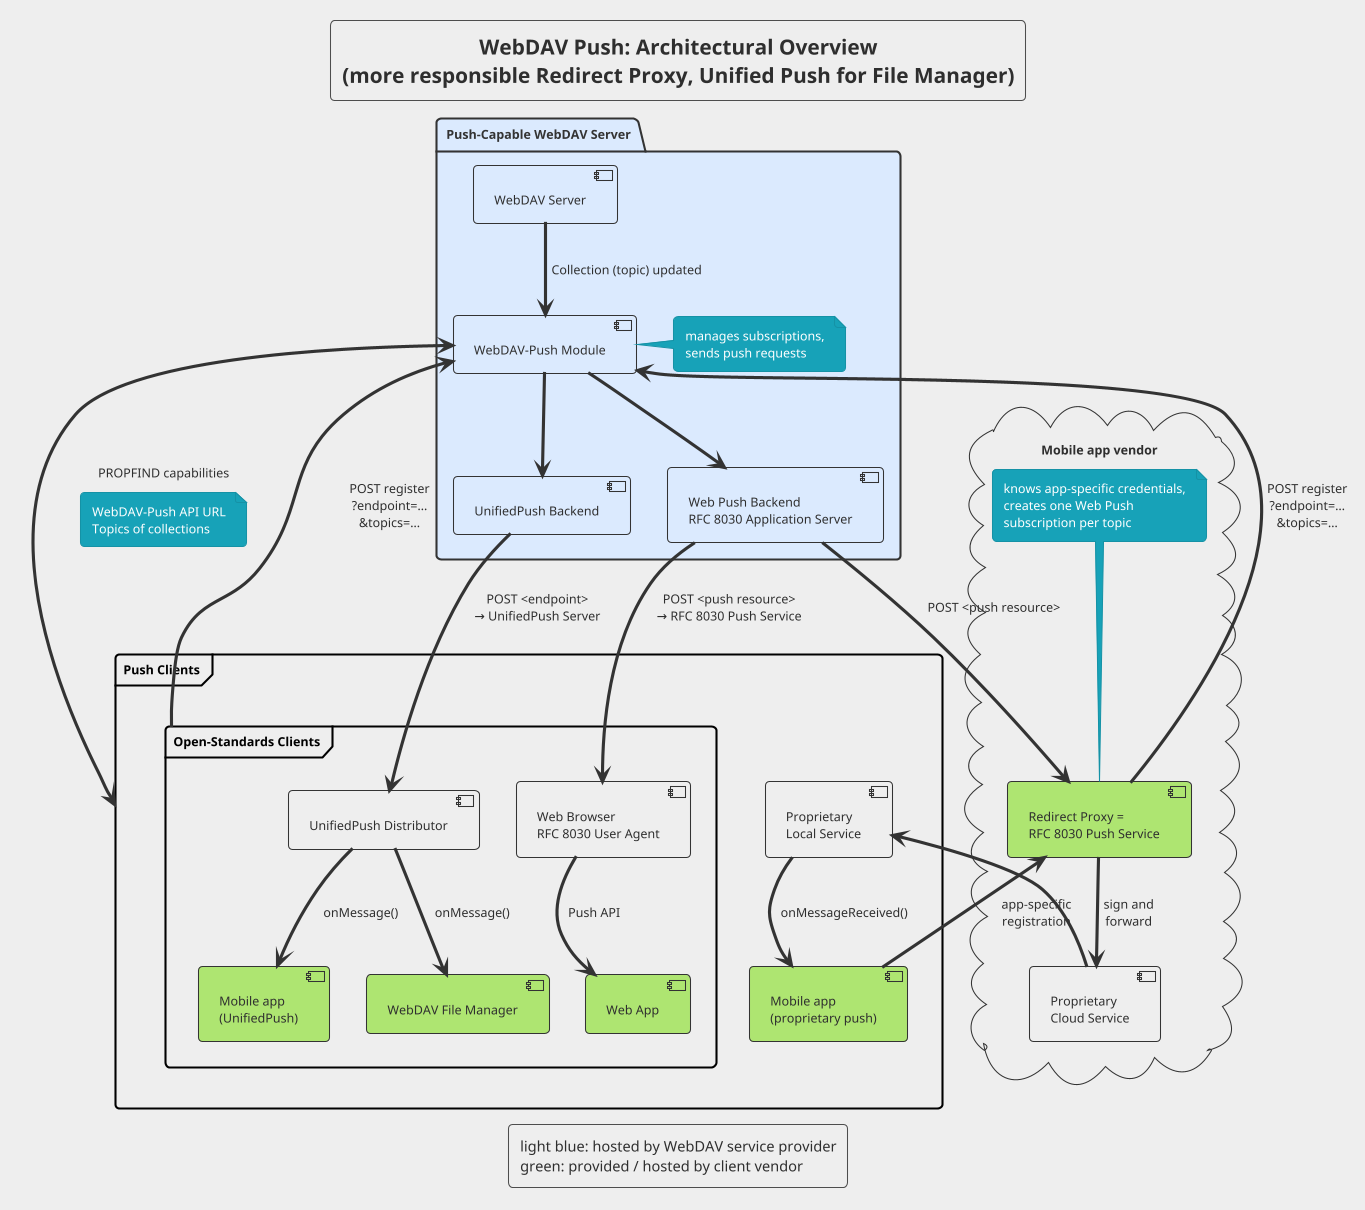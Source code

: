 @startuml
!theme sketchy-outline
skinparam backgroundColor #eeeeee
skinparam handwritten false
skinparam FrameBorderColor black
skinparam FrameFontColor black

title WebDAV Push: Architectural Overview\n(more responsible Redirect Proxy, Unified Push for File Manager)

legend
light blue: hosted by WebDAV service provider
green: provided / hosted by client vendor
end legend

package "Push-Capable WebDAV Server" #dbeafe {
  [WebDAV Server]

  [WebDAV-Push Module]
  note right: manages subscriptions,\nsends push requests
  
  [WebDAV Server] --> [WebDAV-Push Module] : Collection (topic) updated
  
  [WebDAV-Push Module] --> [UnifiedPush Backend]

  [Web Push Backend\nRFC 8030 Application Server] as WebPushBE
  [WebDAV-Push Module] --> WebPushBE 
}

cloud "Mobile app vendor" {
  [Redirect Proxy =\nRFC 8030 Push Service] as RedirProxy #aee571 
  note top: knows app-specific credentials,\ncreates one Web Push\nsubscription per topic

  WebPushBE --> RedirProxy : POST <push resource>
  RedirProxy --> [WebDAV-Push Module] : POST register\n?endpoint=…\n&topics=…

  RedirProxy --> [Proprietary\nCloud Service] : sign and\nforward
}

frame "Push Clients" as PC {
  frame "Open-Standards Clients" as OPC {
    [UnifiedPush Backend] -d-> [UnifiedPush Distributor] : POST <endpoint>\n→ UnifiedPush Server

    [Mobile app\n(UnifiedPush)] #aee571
    [UnifiedPush Distributor] --> [Mobile app\n(UnifiedPush)] : onMessage()

    [WebDAV File Manager] as FileManager #aee571
    [UnifiedPush Distributor] --> FileManager : onMessage()

    [Web Browser\nRFC 8030 User Agent] as Browser
    WebPushBE --> Browser : POST <push resource>\n→ RFC 8030 Push Service
    [Web App] #aee571
    Browser --> [Web App] : Push API
  }

  [Mobile app\n(proprietary push)] as PropPushApp #aee571
  PropPushApp --> RedirProxy : app-specific\nregistration
  [Proprietary\nLocal Service] -d-> PropPushApp : onMessageReceived()
}

[Proprietary\nCloud Service] --> [Proprietary\nLocal Service]

PC <-> [WebDAV-Push Module] : PROPFIND capabilities
note on link: WebDAV-Push API URL\nTopics of collections

OPC --> [WebDAV-Push Module] : POST register\n?endpoint=…\n&topics=…

@enduml
